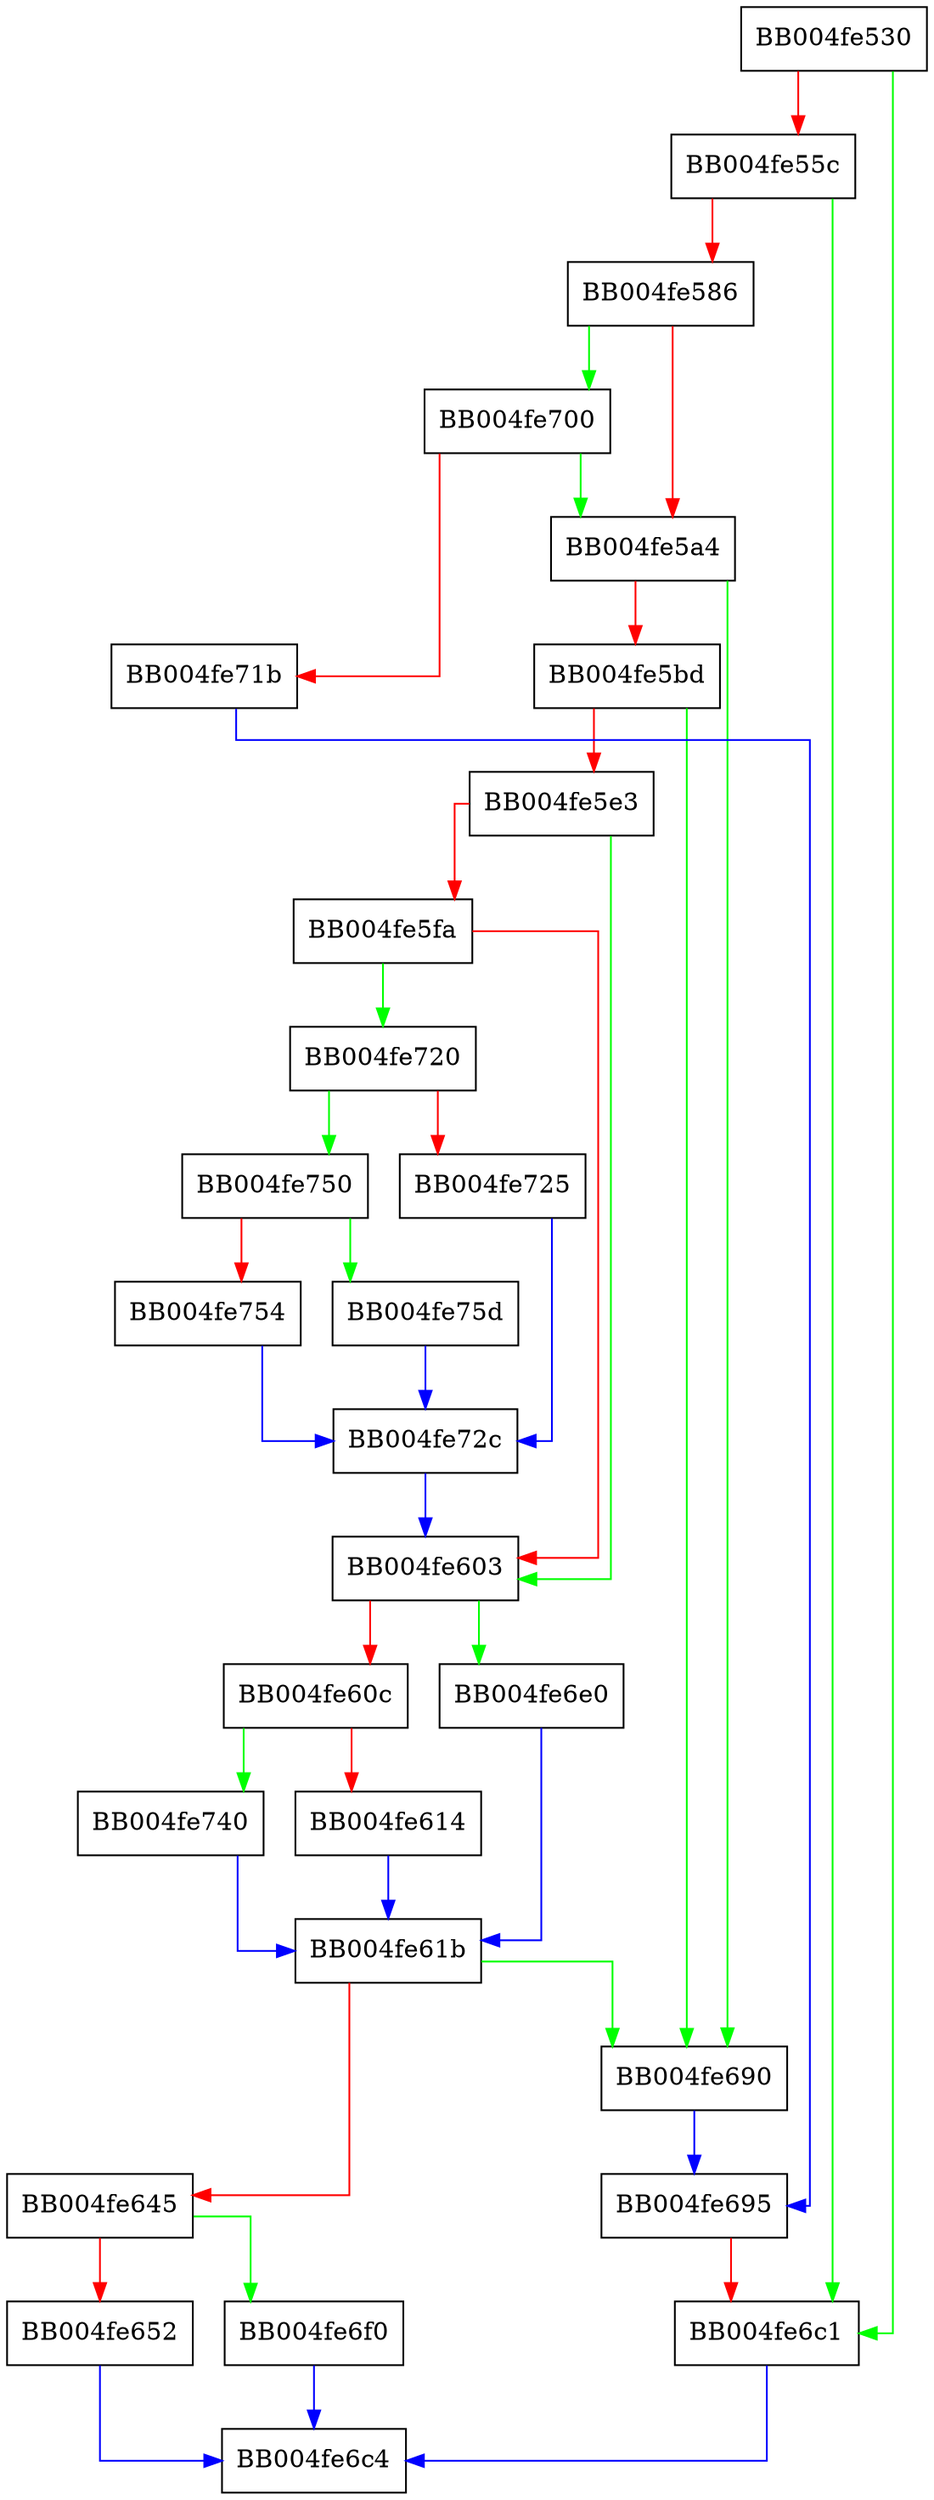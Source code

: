 digraph ossl_quic_channel_new_stream_remote {
  node [shape="box"];
  graph [splines=ortho];
  BB004fe530 -> BB004fe6c1 [color="green"];
  BB004fe530 -> BB004fe55c [color="red"];
  BB004fe55c -> BB004fe6c1 [color="green"];
  BB004fe55c -> BB004fe586 [color="red"];
  BB004fe586 -> BB004fe700 [color="green"];
  BB004fe586 -> BB004fe5a4 [color="red"];
  BB004fe5a4 -> BB004fe690 [color="green"];
  BB004fe5a4 -> BB004fe5bd [color="red"];
  BB004fe5bd -> BB004fe690 [color="green"];
  BB004fe5bd -> BB004fe5e3 [color="red"];
  BB004fe5e3 -> BB004fe603 [color="green"];
  BB004fe5e3 -> BB004fe5fa [color="red"];
  BB004fe5fa -> BB004fe720 [color="green"];
  BB004fe5fa -> BB004fe603 [color="red"];
  BB004fe603 -> BB004fe6e0 [color="green"];
  BB004fe603 -> BB004fe60c [color="red"];
  BB004fe60c -> BB004fe740 [color="green"];
  BB004fe60c -> BB004fe614 [color="red"];
  BB004fe614 -> BB004fe61b [color="blue"];
  BB004fe61b -> BB004fe690 [color="green"];
  BB004fe61b -> BB004fe645 [color="red"];
  BB004fe645 -> BB004fe6f0 [color="green"];
  BB004fe645 -> BB004fe652 [color="red"];
  BB004fe652 -> BB004fe6c4 [color="blue"];
  BB004fe690 -> BB004fe695 [color="blue"];
  BB004fe695 -> BB004fe6c1 [color="red"];
  BB004fe6c1 -> BB004fe6c4 [color="blue"];
  BB004fe6e0 -> BB004fe61b [color="blue"];
  BB004fe6f0 -> BB004fe6c4 [color="blue"];
  BB004fe700 -> BB004fe5a4 [color="green"];
  BB004fe700 -> BB004fe71b [color="red"];
  BB004fe71b -> BB004fe695 [color="blue"];
  BB004fe720 -> BB004fe750 [color="green"];
  BB004fe720 -> BB004fe725 [color="red"];
  BB004fe725 -> BB004fe72c [color="blue"];
  BB004fe72c -> BB004fe603 [color="blue"];
  BB004fe740 -> BB004fe61b [color="blue"];
  BB004fe750 -> BB004fe75d [color="green"];
  BB004fe750 -> BB004fe754 [color="red"];
  BB004fe754 -> BB004fe72c [color="blue"];
  BB004fe75d -> BB004fe72c [color="blue"];
}